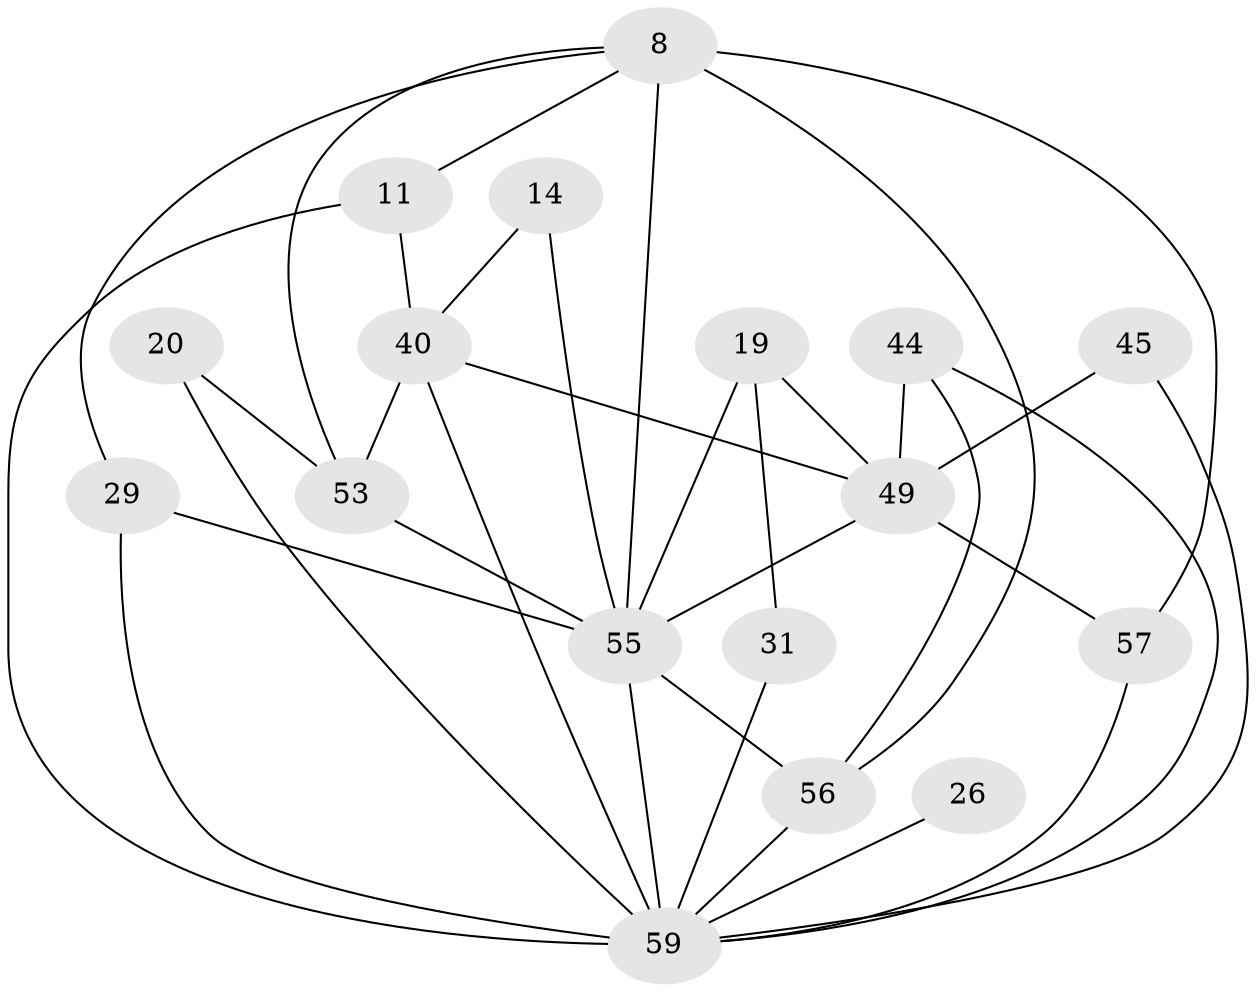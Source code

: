 // original degree distribution, {4: 0.3559322033898305, 5: 0.13559322033898305, 3: 0.1864406779661017, 6: 0.1016949152542373, 2: 0.1694915254237288, 7: 0.03389830508474576, 9: 0.01694915254237288}
// Generated by graph-tools (version 1.1) at 2025/52/03/04/25 21:52:44]
// undirected, 17 vertices, 34 edges
graph export_dot {
graph [start="1"]
  node [color=gray90,style=filled];
  8 [super="+6"];
  11;
  14 [super="+9"];
  19 [super="+3"];
  20;
  26;
  29 [super="+27"];
  31;
  40 [super="+2"];
  44 [super="+30"];
  45 [super="+13"];
  49 [super="+37"];
  53 [super="+47+38"];
  55 [super="+36+48+46+54+28+50+43"];
  56 [super="+52"];
  57 [super="+42"];
  59 [super="+1+58+41"];
  8 -- 57 [weight=2];
  8 -- 56;
  8 -- 29;
  8 -- 53;
  8 -- 11;
  8 -- 55;
  11 -- 40 [weight=2];
  11 -- 59;
  14 -- 40 [weight=2];
  14 -- 55 [weight=2];
  19 -- 31;
  19 -- 49 [weight=2];
  19 -- 55 [weight=3];
  20 -- 53;
  20 -- 59;
  26 -- 59 [weight=2];
  29 -- 55 [weight=3];
  29 -- 59;
  31 -- 59;
  40 -- 49 [weight=2];
  40 -- 53 [weight=3];
  40 -- 59;
  44 -- 56 [weight=2];
  44 -- 59;
  44 -- 49;
  45 -- 59 [weight=5];
  45 -- 49;
  49 -- 55;
  49 -- 57;
  53 -- 55 [weight=7];
  55 -- 59 [weight=11];
  55 -- 56;
  56 -- 59 [weight=4];
  57 -- 59 [weight=2];
}
